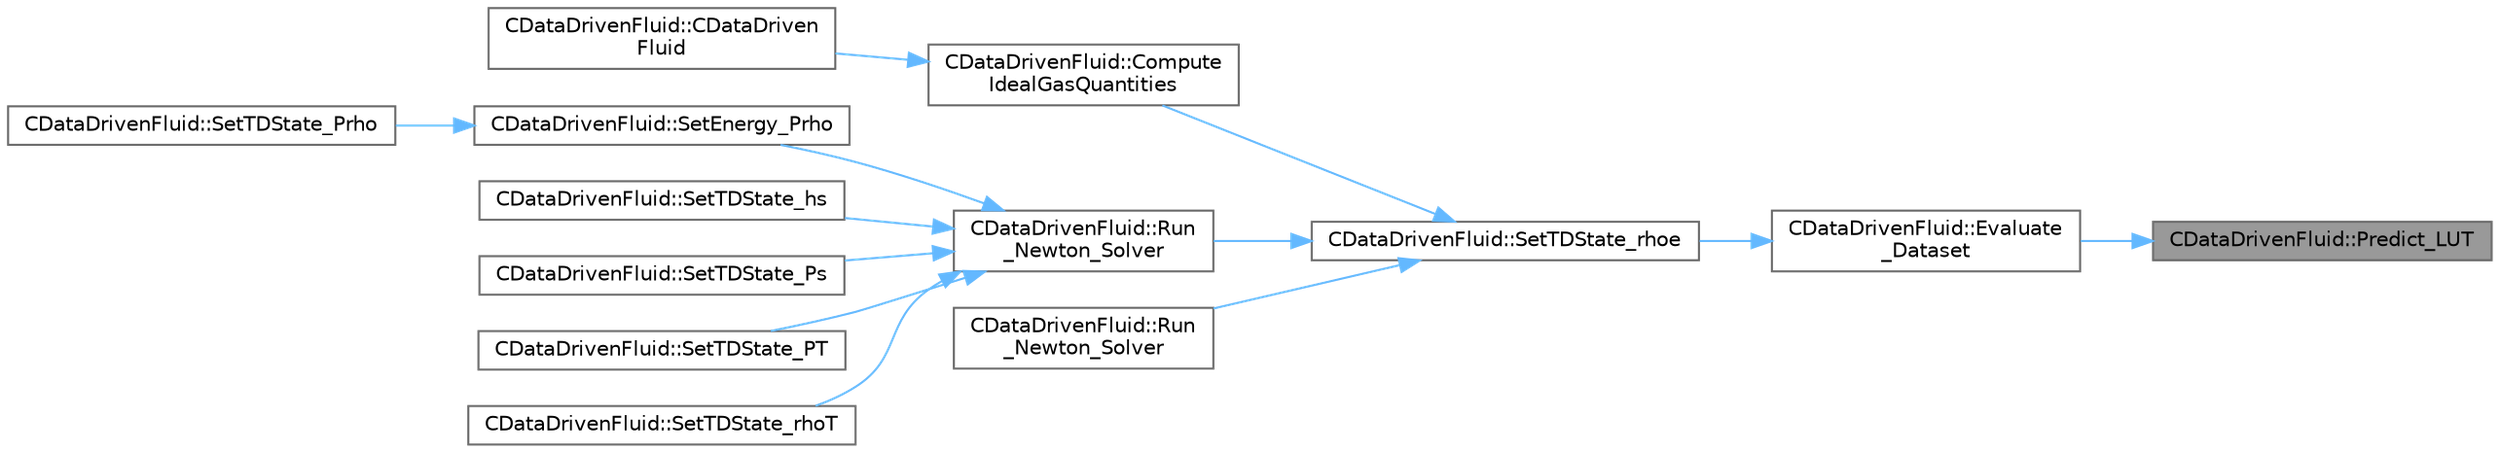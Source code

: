 digraph "CDataDrivenFluid::Predict_LUT"
{
 // LATEX_PDF_SIZE
  bgcolor="transparent";
  edge [fontname=Helvetica,fontsize=10,labelfontname=Helvetica,labelfontsize=10];
  node [fontname=Helvetica,fontsize=10,shape=box,height=0.2,width=0.4];
  rankdir="RL";
  Node1 [id="Node000001",label="CDataDrivenFluid::Predict_LUT",height=0.2,width=0.4,color="gray40", fillcolor="grey60", style="filled", fontcolor="black",tooltip="Evaluate dataset through look-up table."];
  Node1 -> Node2 [id="edge1_Node000001_Node000002",dir="back",color="steelblue1",style="solid",tooltip=" "];
  Node2 [id="Node000002",label="CDataDrivenFluid::Evaluate\l_Dataset",height=0.2,width=0.4,color="grey40", fillcolor="white", style="filled",URL="$classCDataDrivenFluid.html#a1411b97fc1cae9161a0252e163a13f9c",tooltip="Evaluate the data set."];
  Node2 -> Node3 [id="edge2_Node000002_Node000003",dir="back",color="steelblue1",style="solid",tooltip=" "];
  Node3 [id="Node000003",label="CDataDrivenFluid::SetTDState_rhoe",height=0.2,width=0.4,color="grey40", fillcolor="white", style="filled",URL="$classCDataDrivenFluid.html#a7e0c0046975918b94a056553fbea645c",tooltip="Set the Dimensionless State using Density and Internal Energy."];
  Node3 -> Node4 [id="edge3_Node000003_Node000004",dir="back",color="steelblue1",style="solid",tooltip=" "];
  Node4 [id="Node000004",label="CDataDrivenFluid::Compute\lIdealGasQuantities",height=0.2,width=0.4,color="grey40", fillcolor="white", style="filled",URL="$classCDataDrivenFluid.html#a9dc486b3550f65a243ad8e5c39ae7791",tooltip=" "];
  Node4 -> Node5 [id="edge4_Node000004_Node000005",dir="back",color="steelblue1",style="solid",tooltip=" "];
  Node5 [id="Node000005",label="CDataDrivenFluid::CDataDriven\lFluid",height=0.2,width=0.4,color="grey40", fillcolor="white", style="filled",URL="$classCDataDrivenFluid.html#ad7ecdddc41ba7e0b95da2459ca77b2c7",tooltip="Constructor of the class."];
  Node3 -> Node6 [id="edge5_Node000003_Node000006",dir="back",color="steelblue1",style="solid",tooltip=" "];
  Node6 [id="Node000006",label="CDataDrivenFluid::Run\l_Newton_Solver",height=0.2,width=0.4,color="grey40", fillcolor="white", style="filled",URL="$classCDataDrivenFluid.html#aba0e627e0794ffcbc96245b2a23818f0",tooltip="2D Newton solver for computing the density and energy corresponding to Y1_target and Y2_target."];
  Node6 -> Node7 [id="edge6_Node000006_Node000007",dir="back",color="steelblue1",style="solid",tooltip=" "];
  Node7 [id="Node000007",label="CDataDrivenFluid::SetEnergy_Prho",height=0.2,width=0.4,color="grey40", fillcolor="white", style="filled",URL="$classCDataDrivenFluid.html#ae433451435242846c821ccf37d552131",tooltip="Set the Dimensionless Internal Energy using Pressure and Density."];
  Node7 -> Node8 [id="edge7_Node000007_Node000008",dir="back",color="steelblue1",style="solid",tooltip=" "];
  Node8 [id="Node000008",label="CDataDrivenFluid::SetTDState_Prho",height=0.2,width=0.4,color="grey40", fillcolor="white", style="filled",URL="$classCDataDrivenFluid.html#ab5723719b236f3d3d36ba0006146962d",tooltip="Set the Dimensionless State using Pressure and Density."];
  Node6 -> Node9 [id="edge8_Node000006_Node000009",dir="back",color="steelblue1",style="solid",tooltip=" "];
  Node9 [id="Node000009",label="CDataDrivenFluid::SetTDState_hs",height=0.2,width=0.4,color="grey40", fillcolor="white", style="filled",URL="$classCDataDrivenFluid.html#a00f9dcc30937df9e6fa6d90ad8d4628f",tooltip="Set the Dimensionless State using Enthalpy and Entropy."];
  Node6 -> Node10 [id="edge9_Node000006_Node000010",dir="back",color="steelblue1",style="solid",tooltip=" "];
  Node10 [id="Node000010",label="CDataDrivenFluid::SetTDState_Ps",height=0.2,width=0.4,color="grey40", fillcolor="white", style="filled",URL="$classCDataDrivenFluid.html#a686672a89d31e948661428b6c8f8c71e",tooltip="Set the Dimensionless State using Pressure and Entropy."];
  Node6 -> Node11 [id="edge10_Node000006_Node000011",dir="back",color="steelblue1",style="solid",tooltip=" "];
  Node11 [id="Node000011",label="CDataDrivenFluid::SetTDState_PT",height=0.2,width=0.4,color="grey40", fillcolor="white", style="filled",URL="$classCDataDrivenFluid.html#ad49f259c4243534547dc65be7d4e8b95",tooltip="Set the Dimensionless State using Pressure and Temperature."];
  Node6 -> Node12 [id="edge11_Node000006_Node000012",dir="back",color="steelblue1",style="solid",tooltip=" "];
  Node12 [id="Node000012",label="CDataDrivenFluid::SetTDState_rhoT",height=0.2,width=0.4,color="grey40", fillcolor="white", style="filled",URL="$classCDataDrivenFluid.html#a72715d3dd219b8867e24d2065732b4cc",tooltip="Set the Dimensionless Internal Energy using Pressure and Density."];
  Node3 -> Node13 [id="edge12_Node000003_Node000013",dir="back",color="steelblue1",style="solid",tooltip=" "];
  Node13 [id="Node000013",label="CDataDrivenFluid::Run\l_Newton_Solver",height=0.2,width=0.4,color="grey40", fillcolor="white", style="filled",URL="$classCDataDrivenFluid.html#a32ae8619d25dc1bd4dfdb15ea08e1147",tooltip="1D Newton solver for computing the density or energy corresponding to Y_target."];
}
